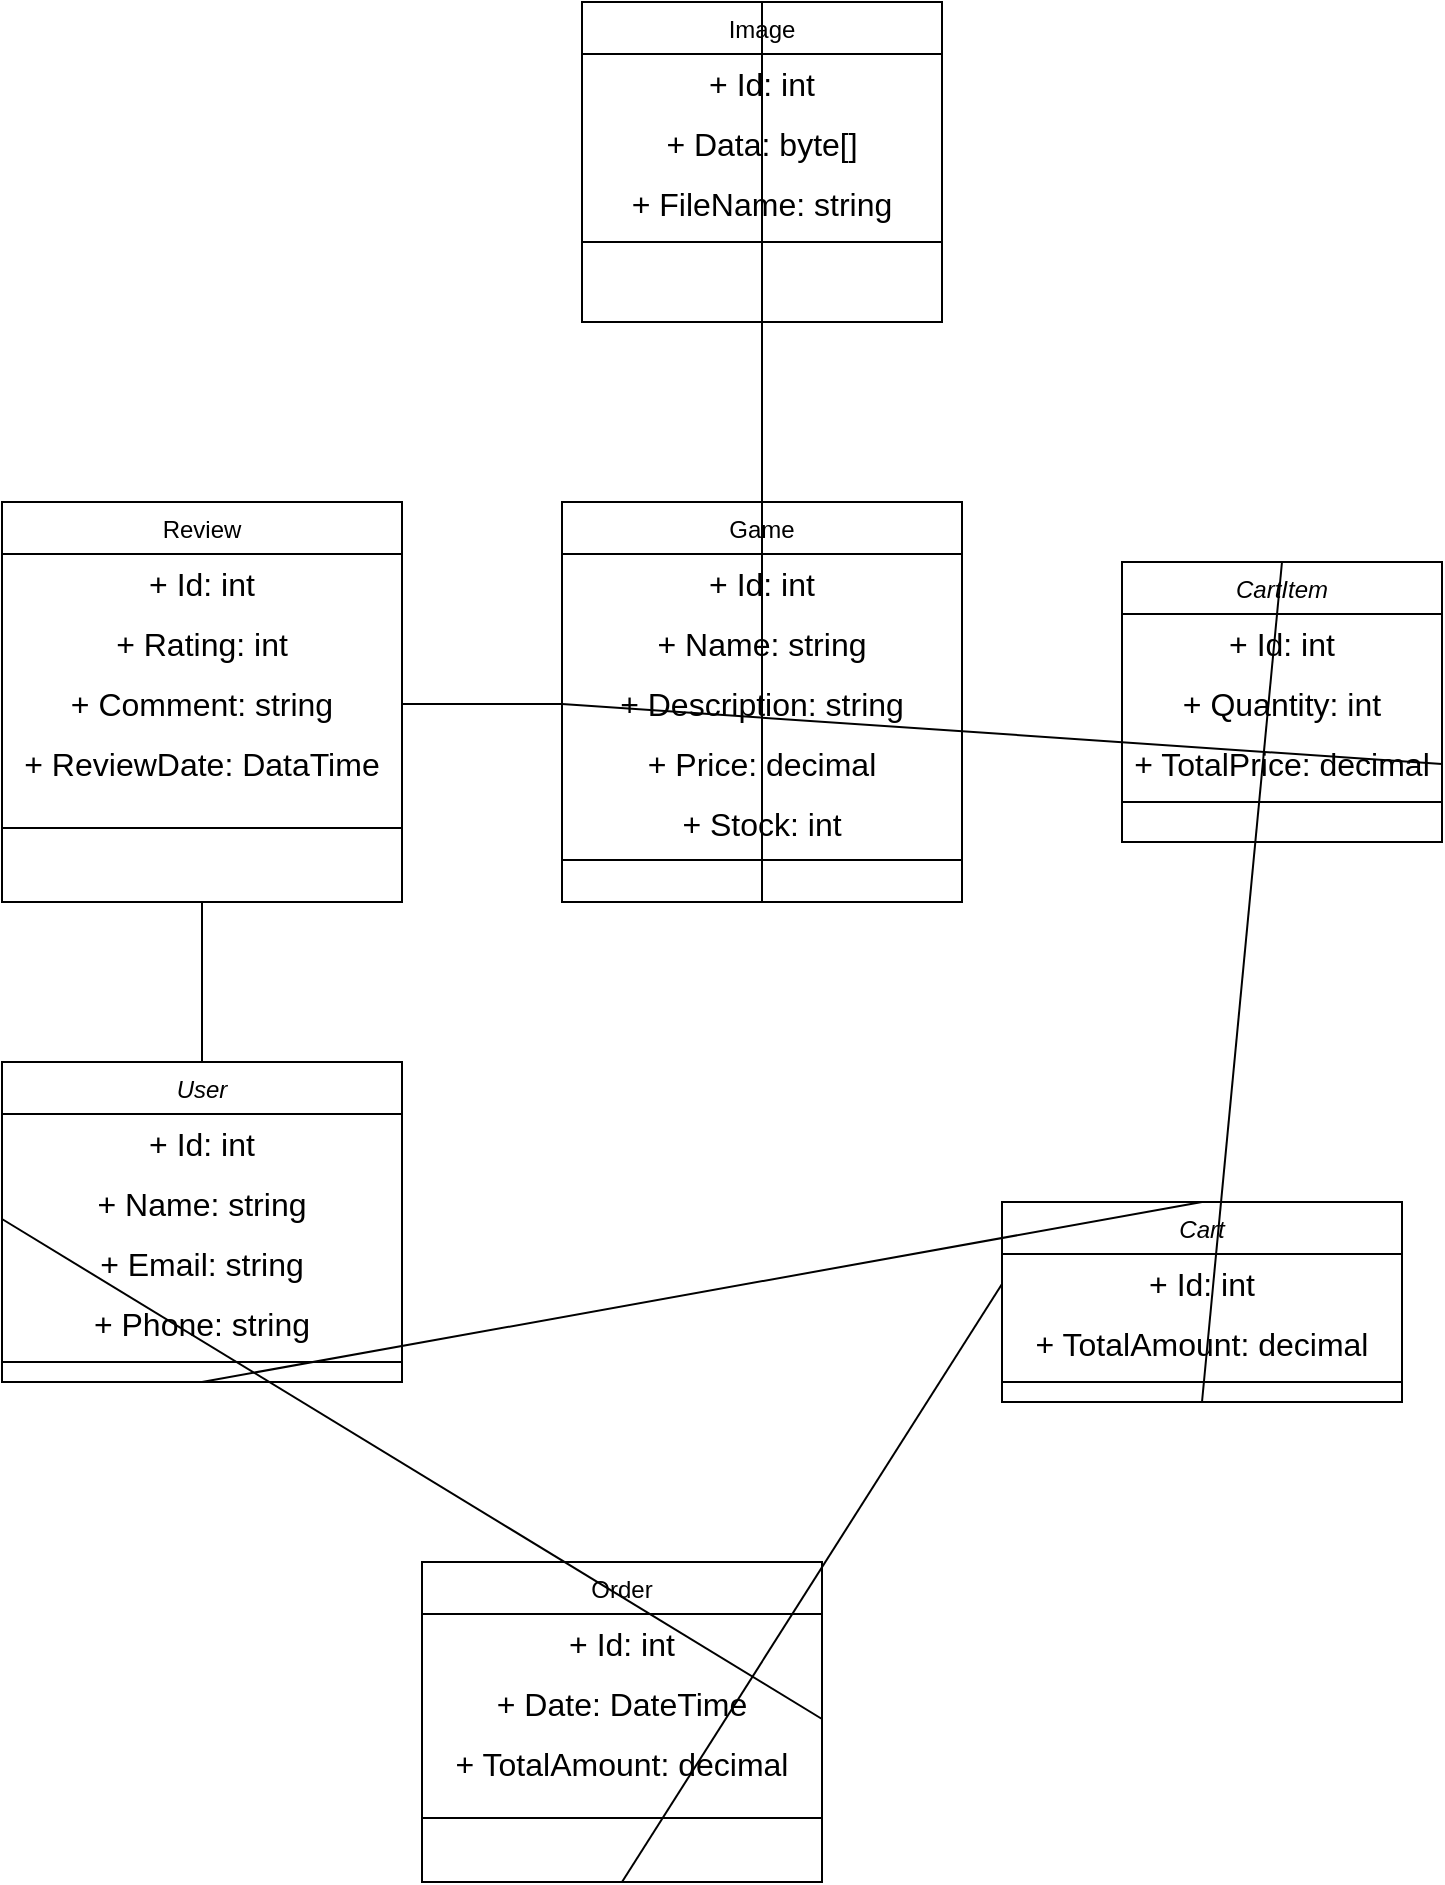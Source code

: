 <mxfile version="25.0.3">
  <diagram id="C5RBs43oDa-KdzZeNtuy" name="Page-1">
    <mxGraphModel dx="1674" dy="1941" grid="1" gridSize="10" guides="1" tooltips="1" connect="1" arrows="1" fold="1" page="1" pageScale="1" pageWidth="827" pageHeight="1169" math="0" shadow="0">
      <root>
        <mxCell id="WIyWlLk6GJQsqaUBKTNV-0" />
        <mxCell id="WIyWlLk6GJQsqaUBKTNV-1" parent="WIyWlLk6GJQsqaUBKTNV-0" />
        <mxCell id="zkfFHV4jXpPFQw0GAbJ--0" value="User" style="swimlane;fontStyle=2;align=center;verticalAlign=top;childLayout=stackLayout;horizontal=1;startSize=26;horizontalStack=0;resizeParent=1;resizeLast=0;collapsible=1;marginBottom=0;rounded=0;shadow=0;strokeWidth=1;" parent="WIyWlLk6GJQsqaUBKTNV-1" vertex="1">
          <mxGeometry x="40" y="320" width="200" height="160" as="geometry">
            <mxRectangle x="230" y="140" width="160" height="26" as="alternateBounds" />
          </mxGeometry>
        </mxCell>
        <mxCell id="WZ_tyTC8lOv9ADX9z_lG-27" value="+ Id: int" style="text;html=1;align=center;verticalAlign=middle;whiteSpace=wrap;rounded=0;fontSize=16;" parent="zkfFHV4jXpPFQw0GAbJ--0" vertex="1">
          <mxGeometry y="26" width="200" height="30" as="geometry" />
        </mxCell>
        <mxCell id="WZ_tyTC8lOv9ADX9z_lG-28" value="+ Name: string" style="text;html=1;align=center;verticalAlign=middle;whiteSpace=wrap;rounded=0;fontSize=16;" parent="zkfFHV4jXpPFQw0GAbJ--0" vertex="1">
          <mxGeometry y="56" width="200" height="30" as="geometry" />
        </mxCell>
        <mxCell id="WZ_tyTC8lOv9ADX9z_lG-29" value="+ Email: string" style="text;html=1;align=center;verticalAlign=middle;whiteSpace=wrap;rounded=0;fontSize=16;" parent="zkfFHV4jXpPFQw0GAbJ--0" vertex="1">
          <mxGeometry y="86" width="200" height="30" as="geometry" />
        </mxCell>
        <mxCell id="WZ_tyTC8lOv9ADX9z_lG-30" value="+ Phone: string" style="text;html=1;align=center;verticalAlign=middle;whiteSpace=wrap;rounded=0;fontSize=16;" parent="zkfFHV4jXpPFQw0GAbJ--0" vertex="1">
          <mxGeometry y="116" width="200" height="30" as="geometry" />
        </mxCell>
        <mxCell id="zkfFHV4jXpPFQw0GAbJ--4" value="" style="line;html=1;strokeWidth=1;align=left;verticalAlign=middle;spacingTop=-1;spacingLeft=3;spacingRight=3;rotatable=0;labelPosition=right;points=[];portConstraint=eastwest;" parent="zkfFHV4jXpPFQw0GAbJ--0" vertex="1">
          <mxGeometry y="146" width="200" height="8" as="geometry" />
        </mxCell>
        <mxCell id="zkfFHV4jXpPFQw0GAbJ--6" value="Game" style="swimlane;fontStyle=0;align=center;verticalAlign=top;childLayout=stackLayout;horizontal=1;startSize=26;horizontalStack=0;resizeParent=1;resizeLast=0;collapsible=1;marginBottom=0;rounded=0;shadow=0;strokeWidth=1;" parent="WIyWlLk6GJQsqaUBKTNV-1" vertex="1">
          <mxGeometry x="320" y="40" width="200" height="200" as="geometry">
            <mxRectangle x="130" y="380" width="160" height="26" as="alternateBounds" />
          </mxGeometry>
        </mxCell>
        <mxCell id="WZ_tyTC8lOv9ADX9z_lG-7" value="+ Id: int" style="text;html=1;align=center;verticalAlign=middle;whiteSpace=wrap;rounded=0;fontSize=16;" parent="zkfFHV4jXpPFQw0GAbJ--6" vertex="1">
          <mxGeometry y="26" width="200" height="30" as="geometry" />
        </mxCell>
        <mxCell id="WZ_tyTC8lOv9ADX9z_lG-11" value="+ Name: string" style="text;html=1;align=center;verticalAlign=middle;whiteSpace=wrap;rounded=0;fontSize=16;" parent="zkfFHV4jXpPFQw0GAbJ--6" vertex="1">
          <mxGeometry y="56" width="200" height="30" as="geometry" />
        </mxCell>
        <mxCell id="WZ_tyTC8lOv9ADX9z_lG-13" value="+ Description: string" style="text;html=1;align=center;verticalAlign=middle;whiteSpace=wrap;rounded=0;fontSize=16;" parent="zkfFHV4jXpPFQw0GAbJ--6" vertex="1">
          <mxGeometry y="86" width="200" height="30" as="geometry" />
        </mxCell>
        <mxCell id="WZ_tyTC8lOv9ADX9z_lG-14" value="+ Price: decimal" style="text;html=1;align=center;verticalAlign=middle;whiteSpace=wrap;rounded=0;fontSize=16;" parent="zkfFHV4jXpPFQw0GAbJ--6" vertex="1">
          <mxGeometry y="116" width="200" height="30" as="geometry" />
        </mxCell>
        <mxCell id="WZ_tyTC8lOv9ADX9z_lG-15" value="+ Stock: int" style="text;html=1;align=center;verticalAlign=middle;whiteSpace=wrap;rounded=0;fontSize=16;" parent="zkfFHV4jXpPFQw0GAbJ--6" vertex="1">
          <mxGeometry y="146" width="200" height="30" as="geometry" />
        </mxCell>
        <mxCell id="zkfFHV4jXpPFQw0GAbJ--9" value="" style="line;html=1;strokeWidth=1;align=left;verticalAlign=middle;spacingTop=-1;spacingLeft=3;spacingRight=3;rotatable=0;labelPosition=right;points=[];portConstraint=eastwest;" parent="zkfFHV4jXpPFQw0GAbJ--6" vertex="1">
          <mxGeometry y="176" width="200" height="6" as="geometry" />
        </mxCell>
        <mxCell id="zkfFHV4jXpPFQw0GAbJ--13" value="Order" style="swimlane;fontStyle=0;align=center;verticalAlign=top;childLayout=stackLayout;horizontal=1;startSize=26;horizontalStack=0;resizeParent=1;resizeLast=0;collapsible=1;marginBottom=0;rounded=0;shadow=0;strokeWidth=1;" parent="WIyWlLk6GJQsqaUBKTNV-1" vertex="1">
          <mxGeometry x="250" y="570" width="200" height="160" as="geometry">
            <mxRectangle x="340" y="380" width="170" height="26" as="alternateBounds" />
          </mxGeometry>
        </mxCell>
        <mxCell id="WZ_tyTC8lOv9ADX9z_lG-31" value="+ Id: int" style="text;html=1;align=center;verticalAlign=middle;whiteSpace=wrap;rounded=0;fontSize=16;" parent="zkfFHV4jXpPFQw0GAbJ--13" vertex="1">
          <mxGeometry y="26" width="200" height="30" as="geometry" />
        </mxCell>
        <mxCell id="WZ_tyTC8lOv9ADX9z_lG-32" value="+ Date: DateTime" style="text;html=1;align=center;verticalAlign=middle;whiteSpace=wrap;rounded=0;fontSize=16;" parent="zkfFHV4jXpPFQw0GAbJ--13" vertex="1">
          <mxGeometry y="56" width="200" height="30" as="geometry" />
        </mxCell>
        <mxCell id="WZ_tyTC8lOv9ADX9z_lG-33" value="+ TotalAmount: decimal" style="text;html=1;align=center;verticalAlign=middle;whiteSpace=wrap;rounded=0;fontSize=16;" parent="zkfFHV4jXpPFQw0GAbJ--13" vertex="1">
          <mxGeometry y="86" width="200" height="30" as="geometry" />
        </mxCell>
        <mxCell id="zkfFHV4jXpPFQw0GAbJ--15" value="" style="line;html=1;strokeWidth=1;align=left;verticalAlign=middle;spacingTop=-1;spacingLeft=3;spacingRight=3;rotatable=0;labelPosition=right;points=[];portConstraint=eastwest;" parent="zkfFHV4jXpPFQw0GAbJ--13" vertex="1">
          <mxGeometry y="116" width="200" height="24" as="geometry" />
        </mxCell>
        <mxCell id="WZ_tyTC8lOv9ADX9z_lG-0" value="Image" style="swimlane;fontStyle=0;align=center;verticalAlign=top;childLayout=stackLayout;horizontal=1;startSize=26;horizontalStack=0;resizeParent=1;resizeLast=0;collapsible=1;marginBottom=0;rounded=0;shadow=0;strokeWidth=1;" parent="WIyWlLk6GJQsqaUBKTNV-1" vertex="1">
          <mxGeometry x="330" y="-210" width="180" height="160" as="geometry">
            <mxRectangle x="340" y="380" width="170" height="26" as="alternateBounds" />
          </mxGeometry>
        </mxCell>
        <mxCell id="WZ_tyTC8lOv9ADX9z_lG-16" value="+ Id: int" style="text;html=1;align=center;verticalAlign=middle;whiteSpace=wrap;rounded=0;fontSize=16;" parent="WZ_tyTC8lOv9ADX9z_lG-0" vertex="1">
          <mxGeometry y="26" width="180" height="30" as="geometry" />
        </mxCell>
        <mxCell id="WZ_tyTC8lOv9ADX9z_lG-17" value="+ Data: byte[]" style="text;html=1;align=center;verticalAlign=middle;whiteSpace=wrap;rounded=0;fontSize=16;" parent="WZ_tyTC8lOv9ADX9z_lG-0" vertex="1">
          <mxGeometry y="56" width="180" height="30" as="geometry" />
        </mxCell>
        <mxCell id="WZ_tyTC8lOv9ADX9z_lG-18" value="+ FileName: string" style="text;html=1;align=center;verticalAlign=middle;whiteSpace=wrap;rounded=0;fontSize=16;" parent="WZ_tyTC8lOv9ADX9z_lG-0" vertex="1">
          <mxGeometry y="86" width="180" height="30" as="geometry" />
        </mxCell>
        <mxCell id="WZ_tyTC8lOv9ADX9z_lG-2" value="" style="line;html=1;strokeWidth=1;align=left;verticalAlign=middle;spacingTop=-1;spacingLeft=3;spacingRight=3;rotatable=0;labelPosition=right;points=[];portConstraint=eastwest;" parent="WZ_tyTC8lOv9ADX9z_lG-0" vertex="1">
          <mxGeometry y="116" width="180" height="8" as="geometry" />
        </mxCell>
        <mxCell id="WZ_tyTC8lOv9ADX9z_lG-3" value="Review" style="swimlane;fontStyle=0;align=center;verticalAlign=top;childLayout=stackLayout;horizontal=1;startSize=26;horizontalStack=0;resizeParent=1;resizeLast=0;collapsible=1;marginBottom=0;rounded=0;shadow=0;strokeWidth=1;" parent="WIyWlLk6GJQsqaUBKTNV-1" vertex="1">
          <mxGeometry x="40" y="40" width="200" height="200" as="geometry">
            <mxRectangle x="340" y="380" width="170" height="26" as="alternateBounds" />
          </mxGeometry>
        </mxCell>
        <mxCell id="WZ_tyTC8lOv9ADX9z_lG-19" value="+ Id: int" style="text;html=1;align=center;verticalAlign=middle;whiteSpace=wrap;rounded=0;fontSize=16;" parent="WZ_tyTC8lOv9ADX9z_lG-3" vertex="1">
          <mxGeometry y="26" width="200" height="30" as="geometry" />
        </mxCell>
        <mxCell id="WZ_tyTC8lOv9ADX9z_lG-20" value="+ Rating: int" style="text;html=1;align=center;verticalAlign=middle;whiteSpace=wrap;rounded=0;fontSize=16;" parent="WZ_tyTC8lOv9ADX9z_lG-3" vertex="1">
          <mxGeometry y="56" width="200" height="30" as="geometry" />
        </mxCell>
        <mxCell id="WZ_tyTC8lOv9ADX9z_lG-21" value="+ Comment: string" style="text;html=1;align=center;verticalAlign=middle;whiteSpace=wrap;rounded=0;fontSize=16;" parent="WZ_tyTC8lOv9ADX9z_lG-3" vertex="1">
          <mxGeometry y="86" width="200" height="30" as="geometry" />
        </mxCell>
        <mxCell id="WZ_tyTC8lOv9ADX9z_lG-22" value="+ ReviewDate: DataTime" style="text;html=1;align=center;verticalAlign=middle;whiteSpace=wrap;rounded=0;fontSize=16;" parent="WZ_tyTC8lOv9ADX9z_lG-3" vertex="1">
          <mxGeometry y="116" width="200" height="30" as="geometry" />
        </mxCell>
        <mxCell id="WZ_tyTC8lOv9ADX9z_lG-23" value="" style="line;html=1;strokeWidth=1;align=left;verticalAlign=middle;spacingTop=-1;spacingLeft=3;spacingRight=3;rotatable=0;labelPosition=right;points=[];portConstraint=eastwest;" parent="WZ_tyTC8lOv9ADX9z_lG-3" vertex="1">
          <mxGeometry y="146" width="200" height="34" as="geometry" />
        </mxCell>
        <mxCell id="WZ_tyTC8lOv9ADX9z_lG-6" value="" style="endArrow=none;html=1;rounded=0;fontSize=12;startSize=8;endSize=8;curved=1;entryX=1;entryY=0.5;entryDx=0;entryDy=0;exitX=0;exitY=0.5;exitDx=0;exitDy=0;" parent="WIyWlLk6GJQsqaUBKTNV-1" source="WZ_tyTC8lOv9ADX9z_lG-13" target="WZ_tyTC8lOv9ADX9z_lG-21" edge="1">
          <mxGeometry width="50" height="50" relative="1" as="geometry">
            <mxPoint x="242" y="640" as="sourcePoint" />
            <mxPoint x="302" y="500" as="targetPoint" />
          </mxGeometry>
        </mxCell>
        <mxCell id="WZ_tyTC8lOv9ADX9z_lG-34" style="edgeStyle=none;curved=1;rounded=0;orthogonalLoop=1;jettySize=auto;html=1;exitX=0.75;exitY=0;exitDx=0;exitDy=0;fontSize=12;startSize=8;endSize=8;" parent="WIyWlLk6GJQsqaUBKTNV-1" source="zkfFHV4jXpPFQw0GAbJ--13" target="zkfFHV4jXpPFQw0GAbJ--13" edge="1">
          <mxGeometry relative="1" as="geometry" />
        </mxCell>
        <mxCell id="WZ_tyTC8lOv9ADX9z_lG-38" value="" style="endArrow=none;html=1;rounded=0;fontSize=12;startSize=8;endSize=8;curved=1;exitX=0.5;exitY=1;exitDx=0;exitDy=0;entryX=0.5;entryY=0;entryDx=0;entryDy=0;" parent="WIyWlLk6GJQsqaUBKTNV-1" source="zkfFHV4jXpPFQw0GAbJ--6" target="WZ_tyTC8lOv9ADX9z_lG-0" edge="1">
          <mxGeometry width="50" height="50" relative="1" as="geometry">
            <mxPoint x="202" y="870.0" as="sourcePoint" />
            <mxPoint x="302" y="870" as="targetPoint" />
          </mxGeometry>
        </mxCell>
        <mxCell id="WZ_tyTC8lOv9ADX9z_lG-40" value="" style="endArrow=none;html=1;rounded=0;fontSize=12;startSize=8;endSize=8;curved=1;entryX=0;entryY=0.5;entryDx=0;entryDy=0;exitX=0.5;exitY=1;exitDx=0;exitDy=0;" parent="WIyWlLk6GJQsqaUBKTNV-1" source="zkfFHV4jXpPFQw0GAbJ--13" target="of8N-HSmXlGnzdU1bNE2-1" edge="1">
          <mxGeometry width="50" height="50" relative="1" as="geometry">
            <mxPoint x="151" y="568" as="sourcePoint" />
            <mxPoint x="141" y="318" as="targetPoint" />
          </mxGeometry>
        </mxCell>
        <mxCell id="WZ_tyTC8lOv9ADX9z_lG-42" value="" style="endArrow=none;html=1;rounded=0;fontSize=12;startSize=8;endSize=8;curved=1;entryX=0;entryY=0.75;entryDx=0;entryDy=0;exitX=1;exitY=0.75;exitDx=0;exitDy=0;" parent="WIyWlLk6GJQsqaUBKTNV-1" source="WZ_tyTC8lOv9ADX9z_lG-32" target="WZ_tyTC8lOv9ADX9z_lG-28" edge="1">
          <mxGeometry width="50" height="50" relative="1" as="geometry">
            <mxPoint x="281" y="150" as="sourcePoint" />
            <mxPoint x="281" y="228" as="targetPoint" />
          </mxGeometry>
        </mxCell>
        <mxCell id="of8N-HSmXlGnzdU1bNE2-0" value="Cart" style="swimlane;fontStyle=2;align=center;verticalAlign=top;childLayout=stackLayout;horizontal=1;startSize=26;horizontalStack=0;resizeParent=1;resizeLast=0;collapsible=1;marginBottom=0;rounded=0;shadow=0;strokeWidth=1;" parent="WIyWlLk6GJQsqaUBKTNV-1" vertex="1">
          <mxGeometry x="540" y="390" width="200" height="100" as="geometry">
            <mxRectangle x="230" y="140" width="160" height="26" as="alternateBounds" />
          </mxGeometry>
        </mxCell>
        <mxCell id="of8N-HSmXlGnzdU1bNE2-1" value="+ Id: int" style="text;html=1;align=center;verticalAlign=middle;whiteSpace=wrap;rounded=0;fontSize=16;" parent="of8N-HSmXlGnzdU1bNE2-0" vertex="1">
          <mxGeometry y="26" width="200" height="30" as="geometry" />
        </mxCell>
        <mxCell id="of8N-HSmXlGnzdU1bNE2-23" value="+ TotalAmount: decimal" style="text;html=1;align=center;verticalAlign=middle;whiteSpace=wrap;rounded=0;fontSize=16;" parent="of8N-HSmXlGnzdU1bNE2-0" vertex="1">
          <mxGeometry y="56" width="200" height="30" as="geometry" />
        </mxCell>
        <mxCell id="of8N-HSmXlGnzdU1bNE2-5" value="" style="line;html=1;strokeWidth=1;align=left;verticalAlign=middle;spacingTop=-1;spacingLeft=3;spacingRight=3;rotatable=0;labelPosition=right;points=[];portConstraint=eastwest;" parent="of8N-HSmXlGnzdU1bNE2-0" vertex="1">
          <mxGeometry y="86" width="200" height="8" as="geometry" />
        </mxCell>
        <mxCell id="of8N-HSmXlGnzdU1bNE2-11" value="" style="endArrow=none;html=1;rounded=0;fontSize=12;startSize=8;endSize=8;curved=1;exitX=0.5;exitY=0;exitDx=0;exitDy=0;entryX=0.5;entryY=1;entryDx=0;entryDy=0;" parent="WIyWlLk6GJQsqaUBKTNV-1" source="zkfFHV4jXpPFQw0GAbJ--0" target="WZ_tyTC8lOv9ADX9z_lG-3" edge="1">
          <mxGeometry width="50" height="50" relative="1" as="geometry">
            <mxPoint x="251" y="169" as="sourcePoint" />
            <mxPoint x="641" y="250" as="targetPoint" />
          </mxGeometry>
        </mxCell>
        <mxCell id="of8N-HSmXlGnzdU1bNE2-12" value="" style="endArrow=none;html=1;rounded=0;fontSize=12;startSize=8;endSize=8;curved=1;entryX=0.5;entryY=0;entryDx=0;entryDy=0;exitX=0.5;exitY=1;exitDx=0;exitDy=0;" parent="WIyWlLk6GJQsqaUBKTNV-1" source="zkfFHV4jXpPFQw0GAbJ--0" target="of8N-HSmXlGnzdU1bNE2-0" edge="1">
          <mxGeometry width="50" height="50" relative="1" as="geometry">
            <mxPoint x="151" y="250" as="sourcePoint" />
            <mxPoint x="151" y="328" as="targetPoint" />
          </mxGeometry>
        </mxCell>
        <mxCell id="of8N-HSmXlGnzdU1bNE2-14" value="CartItem" style="swimlane;fontStyle=2;align=center;verticalAlign=top;childLayout=stackLayout;horizontal=1;startSize=26;horizontalStack=0;resizeParent=1;resizeLast=0;collapsible=1;marginBottom=0;rounded=0;shadow=0;strokeWidth=1;" parent="WIyWlLk6GJQsqaUBKTNV-1" vertex="1">
          <mxGeometry x="600" y="70" width="160" height="140" as="geometry">
            <mxRectangle x="230" y="140" width="160" height="26" as="alternateBounds" />
          </mxGeometry>
        </mxCell>
        <mxCell id="of8N-HSmXlGnzdU1bNE2-15" value="+ Id: int" style="text;html=1;align=center;verticalAlign=middle;whiteSpace=wrap;rounded=0;fontSize=16;" parent="of8N-HSmXlGnzdU1bNE2-14" vertex="1">
          <mxGeometry y="26" width="160" height="30" as="geometry" />
        </mxCell>
        <mxCell id="of8N-HSmXlGnzdU1bNE2-16" value="+ Quantity: int" style="text;html=1;align=center;verticalAlign=middle;whiteSpace=wrap;rounded=0;fontSize=16;" parent="of8N-HSmXlGnzdU1bNE2-14" vertex="1">
          <mxGeometry y="56" width="160" height="30" as="geometry" />
        </mxCell>
        <mxCell id="of8N-HSmXlGnzdU1bNE2-20" value="+ TotalPrice: decimal" style="text;html=1;align=center;verticalAlign=middle;whiteSpace=wrap;rounded=0;fontSize=16;" parent="of8N-HSmXlGnzdU1bNE2-14" vertex="1">
          <mxGeometry y="86" width="160" height="30" as="geometry" />
        </mxCell>
        <mxCell id="of8N-HSmXlGnzdU1bNE2-19" value="" style="line;html=1;strokeWidth=1;align=left;verticalAlign=middle;spacingTop=-1;spacingLeft=3;spacingRight=3;rotatable=0;labelPosition=right;points=[];portConstraint=eastwest;" parent="of8N-HSmXlGnzdU1bNE2-14" vertex="1">
          <mxGeometry y="116" width="160" height="8" as="geometry" />
        </mxCell>
        <mxCell id="of8N-HSmXlGnzdU1bNE2-21" value="" style="endArrow=none;html=1;rounded=0;fontSize=12;startSize=8;endSize=8;curved=1;entryX=0.5;entryY=0;entryDx=0;entryDy=0;exitX=0.5;exitY=1;exitDx=0;exitDy=0;" parent="WIyWlLk6GJQsqaUBKTNV-1" source="of8N-HSmXlGnzdU1bNE2-0" target="of8N-HSmXlGnzdU1bNE2-14" edge="1">
          <mxGeometry width="50" height="50" relative="1" as="geometry">
            <mxPoint x="151" y="250" as="sourcePoint" />
            <mxPoint x="151" y="420" as="targetPoint" />
          </mxGeometry>
        </mxCell>
        <mxCell id="of8N-HSmXlGnzdU1bNE2-22" value="" style="endArrow=none;html=1;rounded=0;fontSize=12;startSize=8;endSize=8;curved=1;entryX=1;entryY=0.5;entryDx=0;entryDy=0;exitX=0;exitY=0.5;exitDx=0;exitDy=0;" parent="WIyWlLk6GJQsqaUBKTNV-1" source="WZ_tyTC8lOv9ADX9z_lG-13" target="of8N-HSmXlGnzdU1bNE2-20" edge="1">
          <mxGeometry width="50" height="50" relative="1" as="geometry">
            <mxPoint x="431" y="430" as="sourcePoint" />
            <mxPoint x="371" y="525" as="targetPoint" />
          </mxGeometry>
        </mxCell>
      </root>
    </mxGraphModel>
  </diagram>
</mxfile>
